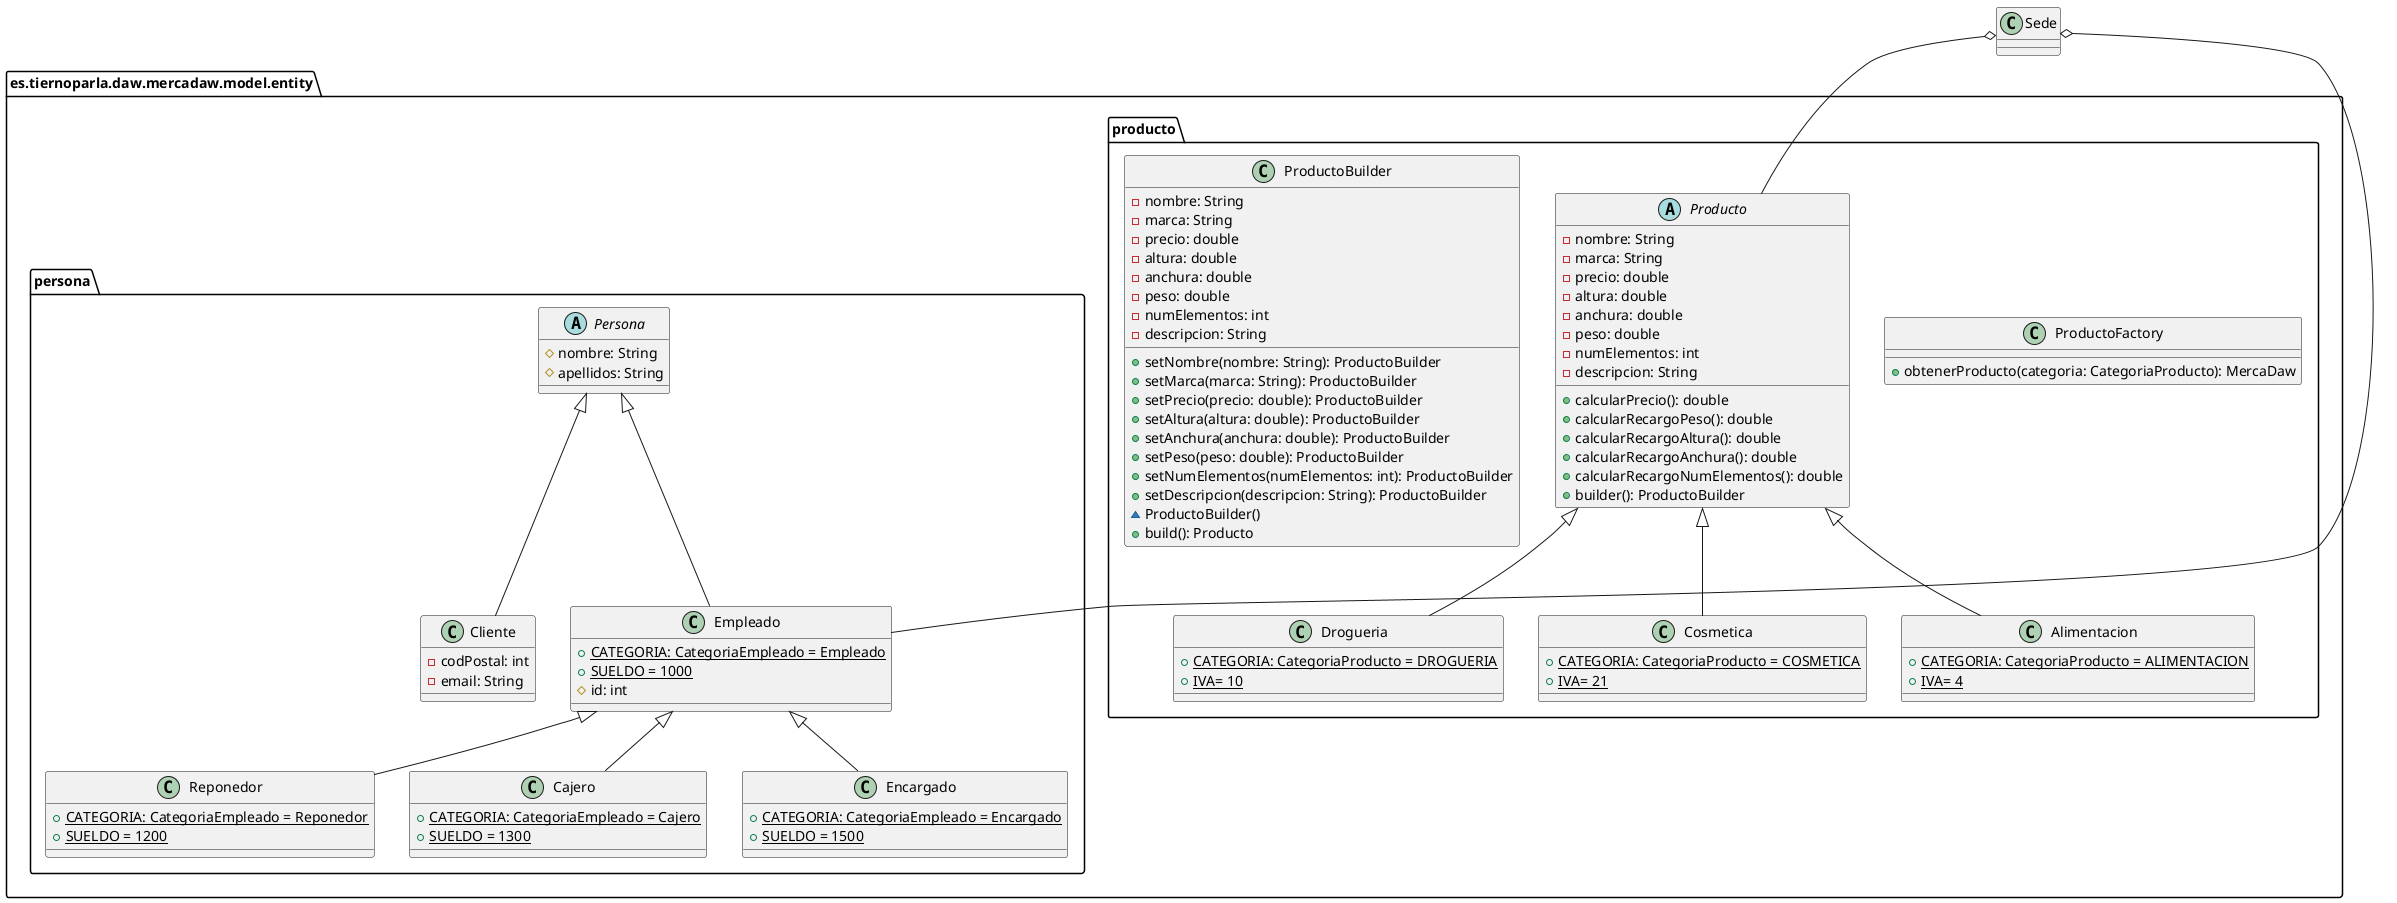 @startuml Entity
set namespaceSeparator none
allow_mixing

package es.tiernoparla.daw.mercadaw.model.entity {

    package producto {
        class ProductoFactory {
            +obtenerProducto(categoria: CategoriaProducto): MercaDaw
        }

        abstract Producto {
            -nombre: String
            -marca: String
            -precio: double
            -altura: double
            -anchura: double
            -peso: double
            -numElementos: int
            -descripcion: String

            +calcularPrecio(): double
            +calcularRecargoPeso(): double
            +calcularRecargoAltura(): double
            +calcularRecargoAnchura(): double
            +calcularRecargoNumElementos(): double
            +builder(): ProductoBuilder
        }

        class Alimentacion {
            +{static} CATEGORIA: CategoriaProducto = ALIMENTACION
            +{static} IVA= 4
        }

        class Drogueria {
            +{static} CATEGORIA: CategoriaProducto = DROGUERIA
            +{static} IVA= 10
        }

        class Cosmetica {
            +{static} CATEGORIA: CategoriaProducto = COSMETICA
            +{static} IVA= 21
        }

        class ProductoBuilder {
            -nombre: String
            -marca: String
            -precio: double
            -altura: double
            -anchura: double
            -peso: double
            -numElementos: int
            -descripcion: String
            +setNombre(nombre: String): ProductoBuilder
            +setMarca(marca: String): ProductoBuilder
            +setPrecio(precio: double): ProductoBuilder
            +setAltura(altura: double): ProductoBuilder
            +setAnchura(anchura: double): ProductoBuilder
            +setPeso(peso: double): ProductoBuilder
            +setNumElementos(numElementos: int): ProductoBuilder
            +setDescripcion(descripcion: String): ProductoBuilder
            ~ProductoBuilder()
            +build(): Producto
        }

        Producto <|-- Alimentacion
        Producto <|-- Drogueria
        Producto <|-- Cosmetica
    }

    package persona {

        class Empleado {
            +{static} CATEGORIA: CategoriaEmpleado = Empleado
            +{static} SUELDO = 1000
            #id: int
        }

        abstract Persona {
            #nombre: String
            #apellidos: String
        }

        class Reponedor {
            +{static} CATEGORIA: CategoriaEmpleado = Reponedor
            +{static} SUELDO = 1200
        }

        class Cajero {
            +{static} CATEGORIA: CategoriaEmpleado = Cajero
            +{static} SUELDO = 1300
        }

        class Encargado {
            +{static} CATEGORIA: CategoriaEmpleado = Encargado
            +{static} SUELDO = 1500
        }

        class Cliente {
            -codPostal: int
            -email: String
        }

        Empleado <|-- Reponedor
        Empleado <|-- Cajero
        Empleado <|-- Encargado

        Persona <|-- Empleado
        Persona <|-- Cliente
    }

}
Sede o-- Empleado
Sede o-- Producto

@enduml